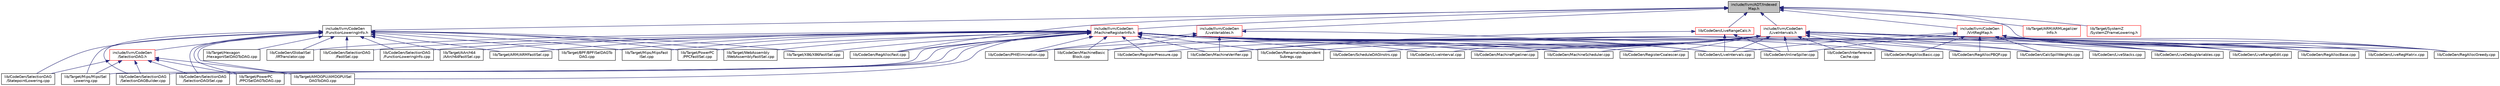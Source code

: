 digraph "include/llvm/ADT/IndexedMap.h"
{
 // LATEX_PDF_SIZE
  bgcolor="transparent";
  edge [fontname="Helvetica",fontsize="10",labelfontname="Helvetica",labelfontsize="10"];
  node [fontname="Helvetica",fontsize="10",shape="box"];
  Node1 [label="include/llvm/ADT/Indexed\lMap.h",height=0.2,width=0.4,color="black", fillcolor="grey75", style="filled", fontcolor="black",tooltip=" "];
  Node1 -> Node2 [dir="back",color="midnightblue",fontsize="10",style="solid",fontname="Helvetica"];
  Node2 [label="include/llvm/CodeGen\l/FunctionLoweringInfo.h",height=0.2,width=0.4,color="black",URL="$FunctionLoweringInfo_8h.html",tooltip=" "];
  Node2 -> Node3 [dir="back",color="midnightblue",fontsize="10",style="solid",fontname="Helvetica"];
  Node3 [label="include/llvm/CodeGen\l/SelectionDAG.h",height=0.2,width=0.4,color="red",URL="$SelectionDAG_8h.html",tooltip=" "];
  Node3 -> Node10 [dir="back",color="midnightblue",fontsize="10",style="solid",fontname="Helvetica"];
  Node10 [label="lib/CodeGen/SelectionDAG\l/SelectionDAGBuilder.cpp",height=0.2,width=0.4,color="black",URL="$SelectionDAGBuilder_8cpp.html",tooltip=" "];
  Node3 -> Node11 [dir="back",color="midnightblue",fontsize="10",style="solid",fontname="Helvetica"];
  Node11 [label="lib/CodeGen/SelectionDAG\l/SelectionDAGISel.cpp",height=0.2,width=0.4,color="black",URL="$SelectionDAGISel_8cpp.html",tooltip=" "];
  Node3 -> Node163 [dir="back",color="midnightblue",fontsize="10",style="solid",fontname="Helvetica"];
  Node163 [label="lib/CodeGen/SelectionDAG\l/StatepointLowering.cpp",height=0.2,width=0.4,color="black",URL="$StatepointLowering_8cpp.html",tooltip=" "];
  Node3 -> Node13 [dir="back",color="midnightblue",fontsize="10",style="solid",fontname="Helvetica"];
  Node13 [label="lib/Target/AMDGPU/AMDGPUISel\lDAGToDAG.cpp",height=0.2,width=0.4,color="black",URL="$AMDGPUISelDAGToDAG_8cpp.html",tooltip="Defines an instruction selector for the AMDGPU target."];
  Node3 -> Node442 [dir="back",color="midnightblue",fontsize="10",style="solid",fontname="Helvetica"];
  Node442 [label="lib/Target/Mips/MipsISel\lLowering.cpp",height=0.2,width=0.4,color="black",URL="$MipsISelLowering_8cpp.html",tooltip=" "];
  Node3 -> Node35 [dir="back",color="midnightblue",fontsize="10",style="solid",fontname="Helvetica"];
  Node35 [label="lib/Target/PowerPC\l/PPCISelDAGToDAG.cpp",height=0.2,width=0.4,color="black",URL="$PPCISelDAGToDAG_8cpp.html",tooltip=" "];
  Node2 -> Node161 [dir="back",color="midnightblue",fontsize="10",style="solid",fontname="Helvetica"];
  Node161 [label="lib/CodeGen/GlobalISel\l/IRTranslator.cpp",height=0.2,width=0.4,color="black",URL="$IRTranslator_8cpp.html",tooltip="This file implements the IRTranslator class."];
  Node2 -> Node87 [dir="back",color="midnightblue",fontsize="10",style="solid",fontname="Helvetica"];
  Node87 [label="lib/CodeGen/SelectionDAG\l/FastISel.cpp",height=0.2,width=0.4,color="black",URL="$FastISel_8cpp.html",tooltip=" "];
  Node2 -> Node189 [dir="back",color="midnightblue",fontsize="10",style="solid",fontname="Helvetica"];
  Node189 [label="lib/CodeGen/SelectionDAG\l/FunctionLoweringInfo.cpp",height=0.2,width=0.4,color="black",URL="$FunctionLoweringInfo_8cpp.html",tooltip=" "];
  Node2 -> Node10 [dir="back",color="midnightblue",fontsize="10",style="solid",fontname="Helvetica"];
  Node2 -> Node11 [dir="back",color="midnightblue",fontsize="10",style="solid",fontname="Helvetica"];
  Node2 -> Node163 [dir="back",color="midnightblue",fontsize="10",style="solid",fontname="Helvetica"];
  Node2 -> Node88 [dir="back",color="midnightblue",fontsize="10",style="solid",fontname="Helvetica"];
  Node88 [label="lib/Target/AArch64\l/AArch64FastISel.cpp",height=0.2,width=0.4,color="black",URL="$AArch64FastISel_8cpp.html",tooltip=" "];
  Node2 -> Node13 [dir="back",color="midnightblue",fontsize="10",style="solid",fontname="Helvetica"];
  Node2 -> Node89 [dir="back",color="midnightblue",fontsize="10",style="solid",fontname="Helvetica"];
  Node89 [label="lib/Target/ARM/ARMFastISel.cpp",height=0.2,width=0.4,color="black",URL="$ARMFastISel_8cpp.html",tooltip=" "];
  Node2 -> Node18 [dir="back",color="midnightblue",fontsize="10",style="solid",fontname="Helvetica"];
  Node18 [label="lib/Target/BPF/BPFISelDAGTo\lDAG.cpp",height=0.2,width=0.4,color="black",URL="$BPFISelDAGToDAG_8cpp.html",tooltip=" "];
  Node2 -> Node20 [dir="back",color="midnightblue",fontsize="10",style="solid",fontname="Helvetica"];
  Node20 [label="lib/Target/Hexagon\l/HexagonISelDAGToDAG.cpp",height=0.2,width=0.4,color="black",URL="$HexagonISelDAGToDAG_8cpp.html",tooltip=" "];
  Node2 -> Node90 [dir="back",color="midnightblue",fontsize="10",style="solid",fontname="Helvetica"];
  Node90 [label="lib/Target/Mips/MipsFast\lISel.cpp",height=0.2,width=0.4,color="black",URL="$MipsFastISel_8cpp.html",tooltip="This file defines the MIPS-specific support for the FastISel class."];
  Node2 -> Node442 [dir="back",color="midnightblue",fontsize="10",style="solid",fontname="Helvetica"];
  Node2 -> Node91 [dir="back",color="midnightblue",fontsize="10",style="solid",fontname="Helvetica"];
  Node91 [label="lib/Target/PowerPC\l/PPCFastISel.cpp",height=0.2,width=0.4,color="black",URL="$PPCFastISel_8cpp.html",tooltip=" "];
  Node2 -> Node35 [dir="back",color="midnightblue",fontsize="10",style="solid",fontname="Helvetica"];
  Node2 -> Node92 [dir="back",color="midnightblue",fontsize="10",style="solid",fontname="Helvetica"];
  Node92 [label="lib/Target/WebAssembly\l/WebAssemblyFastISel.cpp",height=0.2,width=0.4,color="black",URL="$WebAssemblyFastISel_8cpp.html",tooltip="This file defines the WebAssembly-specific support for the FastISel class."];
  Node2 -> Node93 [dir="back",color="midnightblue",fontsize="10",style="solid",fontname="Helvetica"];
  Node93 [label="lib/Target/X86/X86FastISel.cpp",height=0.2,width=0.4,color="black",URL="$X86FastISel_8cpp.html",tooltip=" "];
  Node1 -> Node644 [dir="back",color="midnightblue",fontsize="10",style="solid",fontname="Helvetica"];
  Node644 [label="include/llvm/CodeGen\l/LiveIntervals.h",height=0.2,width=0.4,color="red",URL="$LiveIntervals_8h.html",tooltip=" "];
  Node644 -> Node645 [dir="back",color="midnightblue",fontsize="10",style="solid",fontname="Helvetica"];
  Node645 [label="lib/CodeGen/CalcSpillWeights.cpp",height=0.2,width=0.4,color="black",URL="$CalcSpillWeights_8cpp.html",tooltip=" "];
  Node644 -> Node646 [dir="back",color="midnightblue",fontsize="10",style="solid",fontname="Helvetica"];
  Node646 [label="lib/CodeGen/InlineSpiller.cpp",height=0.2,width=0.4,color="black",URL="$InlineSpiller_8cpp.html",tooltip=" "];
  Node644 -> Node647 [dir="back",color="midnightblue",fontsize="10",style="solid",fontname="Helvetica"];
  Node647 [label="lib/CodeGen/Interference\lCache.cpp",height=0.2,width=0.4,color="black",URL="$InterferenceCache_8cpp.html",tooltip=" "];
  Node644 -> Node648 [dir="back",color="midnightblue",fontsize="10",style="solid",fontname="Helvetica"];
  Node648 [label="lib/CodeGen/LiveDebugVariables.cpp",height=0.2,width=0.4,color="black",URL="$LiveDebugVariables_8cpp.html",tooltip=" "];
  Node644 -> Node649 [dir="back",color="midnightblue",fontsize="10",style="solid",fontname="Helvetica"];
  Node649 [label="lib/CodeGen/LiveInterval.cpp",height=0.2,width=0.4,color="black",URL="$LiveInterval_8cpp.html",tooltip=" "];
  Node644 -> Node650 [dir="back",color="midnightblue",fontsize="10",style="solid",fontname="Helvetica"];
  Node650 [label="lib/CodeGen/LiveIntervals.cpp",height=0.2,width=0.4,color="black",URL="$LiveIntervals_8cpp.html",tooltip=" "];
  Node644 -> Node651 [dir="back",color="midnightblue",fontsize="10",style="solid",fontname="Helvetica"];
  Node651 [label="lib/CodeGen/LiveRangeEdit.cpp",height=0.2,width=0.4,color="black",URL="$LiveRangeEdit_8cpp.html",tooltip=" "];
  Node644 -> Node652 [dir="back",color="midnightblue",fontsize="10",style="solid",fontname="Helvetica"];
  Node652 [label="lib/CodeGen/LiveRegMatrix.cpp",height=0.2,width=0.4,color="black",URL="$LiveRegMatrix_8cpp.html",tooltip=" "];
  Node644 -> Node653 [dir="back",color="midnightblue",fontsize="10",style="solid",fontname="Helvetica"];
  Node653 [label="lib/CodeGen/LiveStacks.cpp",height=0.2,width=0.4,color="black",URL="$LiveStacks_8cpp.html",tooltip=" "];
  Node644 -> Node654 [dir="back",color="midnightblue",fontsize="10",style="solid",fontname="Helvetica"];
  Node654 [label="lib/CodeGen/MachineBasic\lBlock.cpp",height=0.2,width=0.4,color="black",URL="$MachineBasicBlock_8cpp.html",tooltip=" "];
  Node644 -> Node131 [dir="back",color="midnightblue",fontsize="10",style="solid",fontname="Helvetica"];
  Node131 [label="lib/CodeGen/MachinePipeliner.cpp",height=0.2,width=0.4,color="black",URL="$MachinePipeliner_8cpp.html",tooltip=" "];
  Node644 -> Node99 [dir="back",color="midnightblue",fontsize="10",style="solid",fontname="Helvetica"];
  Node99 [label="lib/CodeGen/MachineScheduler.cpp",height=0.2,width=0.4,color="black",URL="$MachineScheduler_8cpp.html",tooltip=" "];
  Node644 -> Node655 [dir="back",color="midnightblue",fontsize="10",style="solid",fontname="Helvetica"];
  Node655 [label="lib/CodeGen/MachineVerifier.cpp",height=0.2,width=0.4,color="black",URL="$MachineVerifier_8cpp.html",tooltip=" "];
  Node644 -> Node656 [dir="back",color="midnightblue",fontsize="10",style="solid",fontname="Helvetica"];
  Node656 [label="lib/CodeGen/PHIElimination.cpp",height=0.2,width=0.4,color="black",URL="$PHIElimination_8cpp.html",tooltip=" "];
  Node644 -> Node657 [dir="back",color="midnightblue",fontsize="10",style="solid",fontname="Helvetica"];
  Node657 [label="lib/CodeGen/RegAllocBase.cpp",height=0.2,width=0.4,color="black",URL="$RegAllocBase_8cpp.html",tooltip=" "];
  Node644 -> Node658 [dir="back",color="midnightblue",fontsize="10",style="solid",fontname="Helvetica"];
  Node658 [label="lib/CodeGen/RegAllocBasic.cpp",height=0.2,width=0.4,color="black",URL="$RegAllocBasic_8cpp.html",tooltip=" "];
  Node644 -> Node659 [dir="back",color="midnightblue",fontsize="10",style="solid",fontname="Helvetica"];
  Node659 [label="lib/CodeGen/RegAllocGreedy.cpp",height=0.2,width=0.4,color="black",URL="$RegAllocGreedy_8cpp.html",tooltip=" "];
  Node644 -> Node660 [dir="back",color="midnightblue",fontsize="10",style="solid",fontname="Helvetica"];
  Node660 [label="lib/CodeGen/RegAllocPBQP.cpp",height=0.2,width=0.4,color="black",URL="$RegAllocPBQP_8cpp.html",tooltip=" "];
  Node644 -> Node661 [dir="back",color="midnightblue",fontsize="10",style="solid",fontname="Helvetica"];
  Node661 [label="lib/CodeGen/RegisterCoalescer.cpp",height=0.2,width=0.4,color="black",URL="$RegisterCoalescer_8cpp.html",tooltip=" "];
  Node644 -> Node662 [dir="back",color="midnightblue",fontsize="10",style="solid",fontname="Helvetica"];
  Node662 [label="lib/CodeGen/RegisterPressure.cpp",height=0.2,width=0.4,color="black",URL="$RegisterPressure_8cpp.html",tooltip=" "];
  Node644 -> Node663 [dir="back",color="midnightblue",fontsize="10",style="solid",fontname="Helvetica"];
  Node663 [label="lib/CodeGen/RenameIndependent\lSubregs.cpp",height=0.2,width=0.4,color="black",URL="$RenameIndependentSubregs_8cpp.html",tooltip=" "];
  Node644 -> Node133 [dir="back",color="midnightblue",fontsize="10",style="solid",fontname="Helvetica"];
  Node133 [label="lib/CodeGen/ScheduleDAGInstrs.cpp",height=0.2,width=0.4,color="black",URL="$ScheduleDAGInstrs_8cpp.html",tooltip=" "];
  Node1 -> Node671 [dir="back",color="midnightblue",fontsize="10",style="solid",fontname="Helvetica"];
  Node671 [label="include/llvm/CodeGen\l/LiveVariables.h",height=0.2,width=0.4,color="red",URL="$LiveVariables_8h.html",tooltip=" "];
  Node671 -> Node650 [dir="back",color="midnightblue",fontsize="10",style="solid",fontname="Helvetica"];
  Node671 -> Node654 [dir="back",color="midnightblue",fontsize="10",style="solid",fontname="Helvetica"];
  Node671 -> Node655 [dir="back",color="midnightblue",fontsize="10",style="solid",fontname="Helvetica"];
  Node671 -> Node656 [dir="back",color="midnightblue",fontsize="10",style="solid",fontname="Helvetica"];
  Node1 -> Node673 [dir="back",color="midnightblue",fontsize="10",style="solid",fontname="Helvetica"];
  Node673 [label="include/llvm/CodeGen\l/MachineRegisterInfo.h",height=0.2,width=0.4,color="red",URL="$MachineRegisterInfo_8h.html",tooltip=" "];
  Node673 -> Node645 [dir="back",color="midnightblue",fontsize="10",style="solid",fontname="Helvetica"];
  Node673 -> Node161 [dir="back",color="midnightblue",fontsize="10",style="solid",fontname="Helvetica"];
  Node673 -> Node646 [dir="back",color="midnightblue",fontsize="10",style="solid",fontname="Helvetica"];
  Node673 -> Node648 [dir="back",color="midnightblue",fontsize="10",style="solid",fontname="Helvetica"];
  Node673 -> Node649 [dir="back",color="midnightblue",fontsize="10",style="solid",fontname="Helvetica"];
  Node673 -> Node650 [dir="back",color="midnightblue",fontsize="10",style="solid",fontname="Helvetica"];
  Node673 -> Node651 [dir="back",color="midnightblue",fontsize="10",style="solid",fontname="Helvetica"];
  Node673 -> Node654 [dir="back",color="midnightblue",fontsize="10",style="solid",fontname="Helvetica"];
  Node673 -> Node131 [dir="back",color="midnightblue",fontsize="10",style="solid",fontname="Helvetica"];
  Node673 -> Node99 [dir="back",color="midnightblue",fontsize="10",style="solid",fontname="Helvetica"];
  Node673 -> Node655 [dir="back",color="midnightblue",fontsize="10",style="solid",fontname="Helvetica"];
  Node673 -> Node656 [dir="back",color="midnightblue",fontsize="10",style="solid",fontname="Helvetica"];
  Node673 -> Node657 [dir="back",color="midnightblue",fontsize="10",style="solid",fontname="Helvetica"];
  Node673 -> Node658 [dir="back",color="midnightblue",fontsize="10",style="solid",fontname="Helvetica"];
  Node673 -> Node731 [dir="back",color="midnightblue",fontsize="10",style="solid",fontname="Helvetica"];
  Node731 [label="lib/CodeGen/RegAllocFast.cpp",height=0.2,width=0.4,color="black",URL="$RegAllocFast_8cpp.html",tooltip=" "];
  Node673 -> Node659 [dir="back",color="midnightblue",fontsize="10",style="solid",fontname="Helvetica"];
  Node673 -> Node660 [dir="back",color="midnightblue",fontsize="10",style="solid",fontname="Helvetica"];
  Node673 -> Node661 [dir="back",color="midnightblue",fontsize="10",style="solid",fontname="Helvetica"];
  Node673 -> Node662 [dir="back",color="midnightblue",fontsize="10",style="solid",fontname="Helvetica"];
  Node673 -> Node663 [dir="back",color="midnightblue",fontsize="10",style="solid",fontname="Helvetica"];
  Node673 -> Node133 [dir="back",color="midnightblue",fontsize="10",style="solid",fontname="Helvetica"];
  Node673 -> Node87 [dir="back",color="midnightblue",fontsize="10",style="solid",fontname="Helvetica"];
  Node673 -> Node189 [dir="back",color="midnightblue",fontsize="10",style="solid",fontname="Helvetica"];
  Node673 -> Node10 [dir="back",color="midnightblue",fontsize="10",style="solid",fontname="Helvetica"];
  Node673 -> Node11 [dir="back",color="midnightblue",fontsize="10",style="solid",fontname="Helvetica"];
  Node673 -> Node88 [dir="back",color="midnightblue",fontsize="10",style="solid",fontname="Helvetica"];
  Node673 -> Node13 [dir="back",color="midnightblue",fontsize="10",style="solid",fontname="Helvetica"];
  Node673 -> Node89 [dir="back",color="midnightblue",fontsize="10",style="solid",fontname="Helvetica"];
  Node673 -> Node18 [dir="back",color="midnightblue",fontsize="10",style="solid",fontname="Helvetica"];
  Node673 -> Node90 [dir="back",color="midnightblue",fontsize="10",style="solid",fontname="Helvetica"];
  Node673 -> Node442 [dir="back",color="midnightblue",fontsize="10",style="solid",fontname="Helvetica"];
  Node673 -> Node91 [dir="back",color="midnightblue",fontsize="10",style="solid",fontname="Helvetica"];
  Node673 -> Node35 [dir="back",color="midnightblue",fontsize="10",style="solid",fontname="Helvetica"];
  Node673 -> Node92 [dir="back",color="midnightblue",fontsize="10",style="solid",fontname="Helvetica"];
  Node673 -> Node93 [dir="back",color="midnightblue",fontsize="10",style="solid",fontname="Helvetica"];
  Node1 -> Node836 [dir="back",color="midnightblue",fontsize="10",style="solid",fontname="Helvetica"];
  Node836 [label="include/llvm/CodeGen\l/VirtRegMap.h",height=0.2,width=0.4,color="red",URL="$VirtRegMap_8h.html",tooltip=" "];
  Node836 -> Node645 [dir="back",color="midnightblue",fontsize="10",style="solid",fontname="Helvetica"];
  Node836 -> Node646 [dir="back",color="midnightblue",fontsize="10",style="solid",fontname="Helvetica"];
  Node836 -> Node648 [dir="back",color="midnightblue",fontsize="10",style="solid",fontname="Helvetica"];
  Node836 -> Node650 [dir="back",color="midnightblue",fontsize="10",style="solid",fontname="Helvetica"];
  Node836 -> Node651 [dir="back",color="midnightblue",fontsize="10",style="solid",fontname="Helvetica"];
  Node836 -> Node652 [dir="back",color="midnightblue",fontsize="10",style="solid",fontname="Helvetica"];
  Node836 -> Node657 [dir="back",color="midnightblue",fontsize="10",style="solid",fontname="Helvetica"];
  Node836 -> Node658 [dir="back",color="midnightblue",fontsize="10",style="solid",fontname="Helvetica"];
  Node836 -> Node659 [dir="back",color="midnightblue",fontsize="10",style="solid",fontname="Helvetica"];
  Node836 -> Node660 [dir="back",color="midnightblue",fontsize="10",style="solid",fontname="Helvetica"];
  Node1 -> Node837 [dir="back",color="midnightblue",fontsize="10",style="solid",fontname="Helvetica"];
  Node837 [label="lib/CodeGen/LiveRangeCalc.h",height=0.2,width=0.4,color="red",URL="$LiveRangeCalc_8h.html",tooltip=" "];
  Node837 -> Node646 [dir="back",color="midnightblue",fontsize="10",style="solid",fontname="Helvetica"];
  Node837 -> Node650 [dir="back",color="midnightblue",fontsize="10",style="solid",fontname="Helvetica"];
  Node837 -> Node655 [dir="back",color="midnightblue",fontsize="10",style="solid",fontname="Helvetica"];
  Node1 -> Node731 [dir="back",color="midnightblue",fontsize="10",style="solid",fontname="Helvetica"];
  Node1 -> Node659 [dir="back",color="midnightblue",fontsize="10",style="solid",fontname="Helvetica"];
  Node1 -> Node838 [dir="back",color="midnightblue",fontsize="10",style="solid",fontname="Helvetica"];
  Node838 [label="lib/Target/ARM/ARMLegalizer\lInfo.h",height=0.2,width=0.4,color="red",URL="$ARMLegalizerInfo_8h.html",tooltip="This file declares the targeting of the Machinelegalizer class for ARM."];
  Node1 -> Node839 [dir="back",color="midnightblue",fontsize="10",style="solid",fontname="Helvetica"];
  Node839 [label="lib/Target/SystemZ\l/SystemZFrameLowering.h",height=0.2,width=0.4,color="red",URL="$SystemZFrameLowering_8h.html",tooltip=" "];
}
